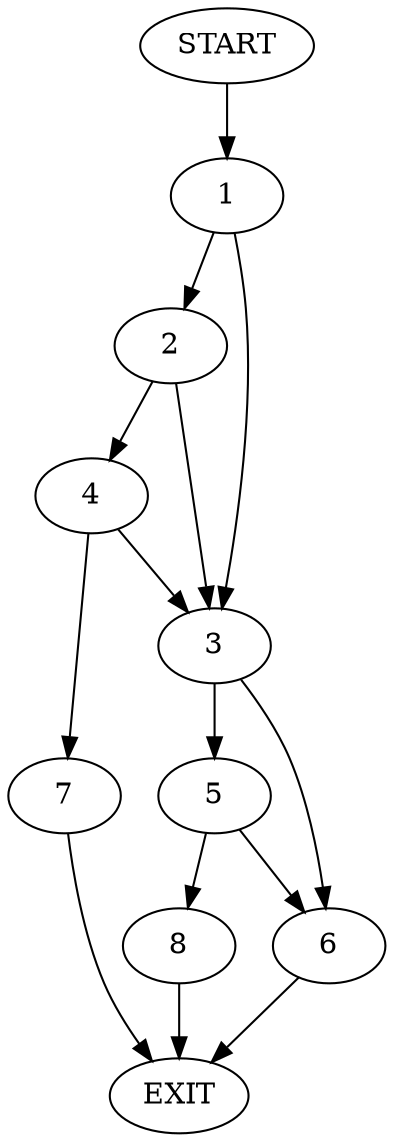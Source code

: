 digraph {
0 [label="START"]
9 [label="EXIT"]
0 -> 1
1 -> 2
1 -> 3
2 -> 4
2 -> 3
3 -> 5
3 -> 6
4 -> 7
4 -> 3
7 -> 9
5 -> 8
5 -> 6
6 -> 9
8 -> 9
}
